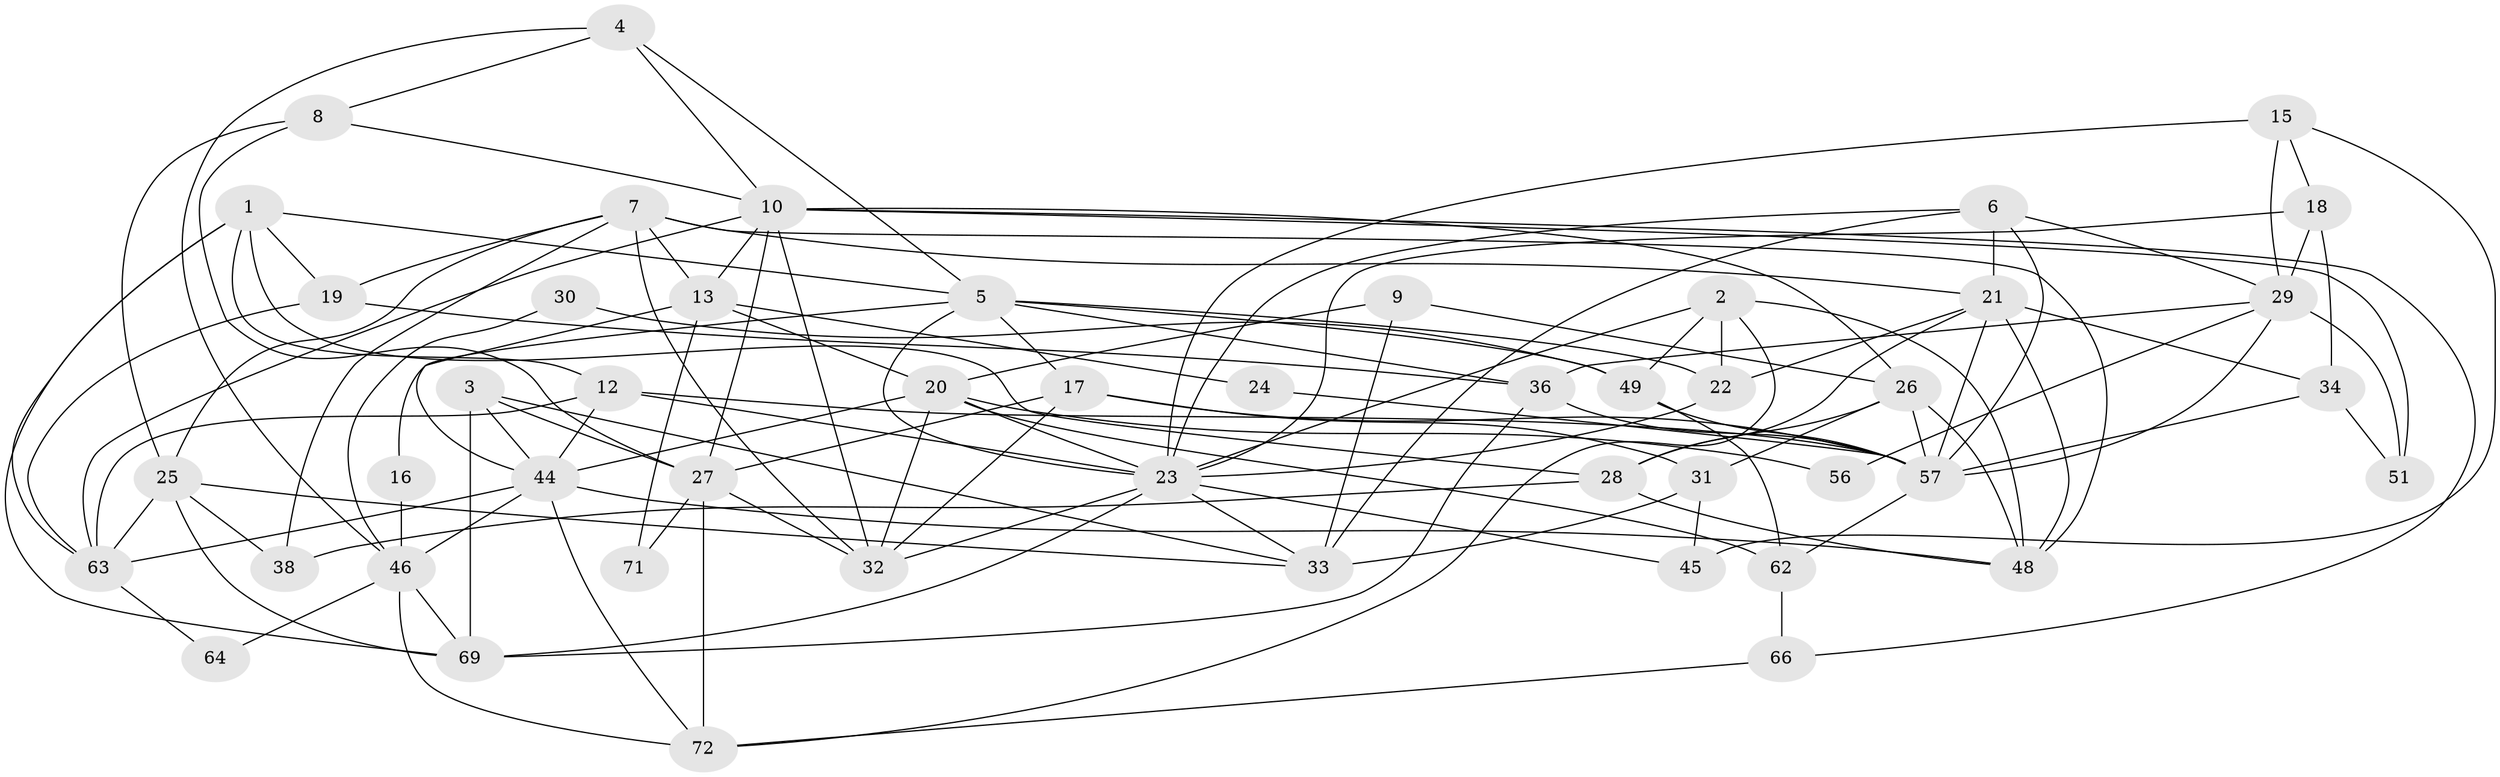 // original degree distribution, {4: 0.3125, 2: 0.15, 5: 0.175, 3: 0.2375, 7: 0.05, 6: 0.05, 9: 0.0125, 8: 0.0125}
// Generated by graph-tools (version 1.1) at 2025/11/02/27/25 16:11:18]
// undirected, 49 vertices, 126 edges
graph export_dot {
graph [start="1"]
  node [color=gray90,style=filled];
  1 [super="+78"];
  2 [super="+55"];
  3 [super="+68"];
  4;
  5 [super="+42"];
  6 [super="+73"];
  7 [super="+53"];
  8 [super="+65"];
  9 [super="+14"];
  10 [super="+11"];
  12 [super="+70"];
  13 [super="+39"];
  15 [super="+76"];
  16;
  17 [super="+74"];
  18;
  19;
  20 [super="+35"];
  21 [super="+80"];
  22 [super="+58"];
  23 [super="+37"];
  24;
  25 [super="+52"];
  26 [super="+40"];
  27 [super="+67"];
  28;
  29 [super="+50"];
  30;
  31;
  32 [super="+47"];
  33 [super="+41"];
  34 [super="+54"];
  36 [super="+61"];
  38 [super="+43"];
  44 [super="+75"];
  45;
  46 [super="+59"];
  48 [super="+60"];
  49;
  51;
  56;
  57 [super="+79"];
  62;
  63;
  64;
  66;
  69 [super="+77"];
  71;
  72;
  1 -- 28;
  1 -- 12;
  1 -- 19;
  1 -- 69;
  1 -- 63;
  1 -- 5;
  2 -- 22;
  2 -- 49;
  2 -- 23;
  2 -- 48;
  2 -- 72;
  3 -- 33;
  3 -- 27;
  3 -- 44;
  3 -- 69;
  4 -- 5;
  4 -- 8;
  4 -- 46;
  4 -- 10;
  5 -- 36;
  5 -- 23;
  5 -- 16;
  5 -- 17;
  5 -- 49;
  5 -- 22;
  6 -- 21 [weight=2];
  6 -- 57;
  6 -- 33;
  6 -- 23;
  6 -- 29;
  7 -- 19;
  7 -- 38;
  7 -- 32;
  7 -- 25;
  7 -- 48;
  7 -- 21;
  7 -- 13;
  8 -- 25;
  8 -- 27;
  8 -- 10;
  9 -- 26;
  9 -- 20;
  9 -- 33;
  10 -- 66;
  10 -- 63;
  10 -- 27;
  10 -- 26;
  10 -- 51;
  10 -- 13;
  10 -- 32;
  12 -- 57;
  12 -- 44;
  12 -- 63;
  12 -- 23;
  13 -- 24;
  13 -- 71;
  13 -- 20;
  13 -- 44;
  15 -- 18;
  15 -- 45;
  15 -- 23;
  15 -- 29;
  16 -- 46;
  17 -- 27;
  17 -- 32;
  17 -- 57;
  17 -- 31;
  18 -- 23;
  18 -- 29;
  18 -- 34;
  19 -- 36;
  19 -- 63;
  20 -- 32;
  20 -- 23;
  20 -- 56;
  20 -- 62;
  20 -- 44;
  21 -- 34;
  21 -- 57;
  21 -- 28;
  21 -- 48;
  21 -- 22;
  22 -- 23;
  23 -- 32;
  23 -- 33;
  23 -- 45;
  23 -- 69;
  24 -- 57;
  25 -- 63;
  25 -- 69;
  25 -- 38;
  25 -- 33;
  26 -- 28;
  26 -- 57;
  26 -- 48;
  26 -- 31;
  27 -- 71;
  27 -- 72;
  27 -- 32;
  28 -- 38;
  28 -- 48;
  29 -- 56;
  29 -- 51;
  29 -- 57;
  29 -- 36;
  30 -- 49;
  30 -- 46;
  31 -- 45;
  31 -- 33;
  34 -- 57;
  34 -- 51;
  36 -- 69;
  36 -- 57;
  44 -- 63;
  44 -- 46;
  44 -- 72;
  44 -- 48;
  46 -- 64;
  46 -- 69;
  46 -- 72;
  49 -- 62;
  49 -- 57;
  57 -- 62;
  62 -- 66;
  63 -- 64;
  66 -- 72;
}
